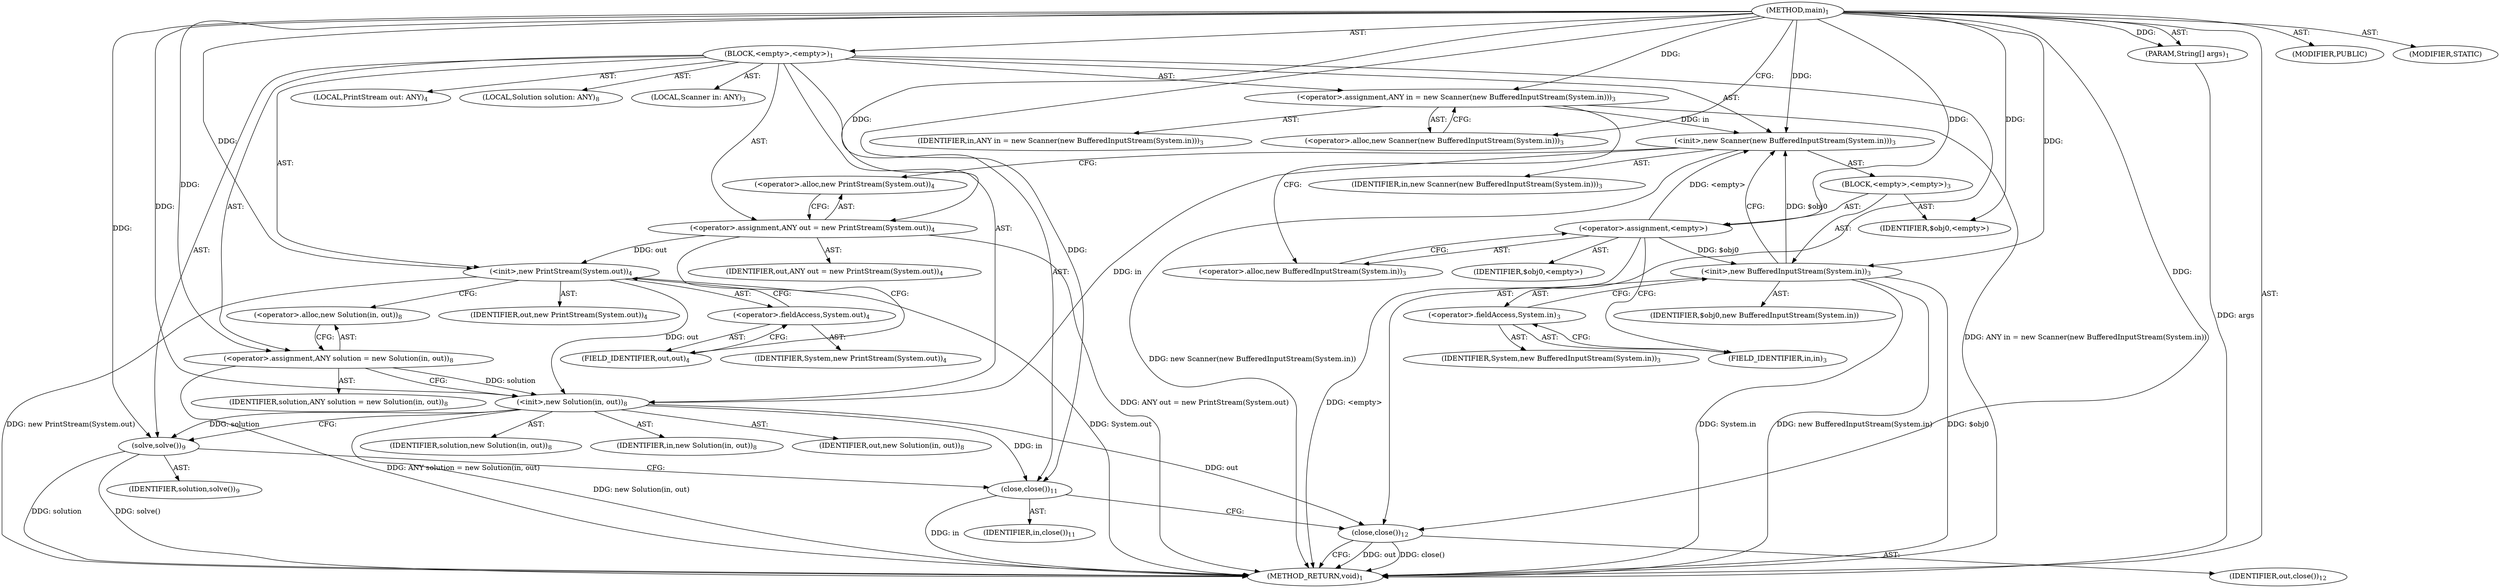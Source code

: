 digraph "main" {  
"23" [label = <(METHOD,main)<SUB>1</SUB>> ]
"24" [label = <(PARAM,String[] args)<SUB>1</SUB>> ]
"25" [label = <(BLOCK,&lt;empty&gt;,&lt;empty&gt;)<SUB>1</SUB>> ]
"4" [label = <(LOCAL,Scanner in: ANY)<SUB>3</SUB>> ]
"26" [label = <(&lt;operator&gt;.assignment,ANY in = new Scanner(new BufferedInputStream(System.in)))<SUB>3</SUB>> ]
"27" [label = <(IDENTIFIER,in,ANY in = new Scanner(new BufferedInputStream(System.in)))<SUB>3</SUB>> ]
"28" [label = <(&lt;operator&gt;.alloc,new Scanner(new BufferedInputStream(System.in)))<SUB>3</SUB>> ]
"29" [label = <(&lt;init&gt;,new Scanner(new BufferedInputStream(System.in)))<SUB>3</SUB>> ]
"3" [label = <(IDENTIFIER,in,new Scanner(new BufferedInputStream(System.in)))<SUB>3</SUB>> ]
"30" [label = <(BLOCK,&lt;empty&gt;,&lt;empty&gt;)<SUB>3</SUB>> ]
"31" [label = <(&lt;operator&gt;.assignment,&lt;empty&gt;)> ]
"32" [label = <(IDENTIFIER,$obj0,&lt;empty&gt;)> ]
"33" [label = <(&lt;operator&gt;.alloc,new BufferedInputStream(System.in))<SUB>3</SUB>> ]
"34" [label = <(&lt;init&gt;,new BufferedInputStream(System.in))<SUB>3</SUB>> ]
"35" [label = <(IDENTIFIER,$obj0,new BufferedInputStream(System.in))> ]
"36" [label = <(&lt;operator&gt;.fieldAccess,System.in)<SUB>3</SUB>> ]
"37" [label = <(IDENTIFIER,System,new BufferedInputStream(System.in))<SUB>3</SUB>> ]
"38" [label = <(FIELD_IDENTIFIER,in,in)<SUB>3</SUB>> ]
"39" [label = <(IDENTIFIER,$obj0,&lt;empty&gt;)> ]
"6" [label = <(LOCAL,PrintStream out: ANY)<SUB>4</SUB>> ]
"40" [label = <(&lt;operator&gt;.assignment,ANY out = new PrintStream(System.out))<SUB>4</SUB>> ]
"41" [label = <(IDENTIFIER,out,ANY out = new PrintStream(System.out))<SUB>4</SUB>> ]
"42" [label = <(&lt;operator&gt;.alloc,new PrintStream(System.out))<SUB>4</SUB>> ]
"43" [label = <(&lt;init&gt;,new PrintStream(System.out))<SUB>4</SUB>> ]
"5" [label = <(IDENTIFIER,out,new PrintStream(System.out))<SUB>4</SUB>> ]
"44" [label = <(&lt;operator&gt;.fieldAccess,System.out)<SUB>4</SUB>> ]
"45" [label = <(IDENTIFIER,System,new PrintStream(System.out))<SUB>4</SUB>> ]
"46" [label = <(FIELD_IDENTIFIER,out,out)<SUB>4</SUB>> ]
"8" [label = <(LOCAL,Solution solution: ANY)<SUB>8</SUB>> ]
"47" [label = <(&lt;operator&gt;.assignment,ANY solution = new Solution(in, out))<SUB>8</SUB>> ]
"48" [label = <(IDENTIFIER,solution,ANY solution = new Solution(in, out))<SUB>8</SUB>> ]
"49" [label = <(&lt;operator&gt;.alloc,new Solution(in, out))<SUB>8</SUB>> ]
"50" [label = <(&lt;init&gt;,new Solution(in, out))<SUB>8</SUB>> ]
"7" [label = <(IDENTIFIER,solution,new Solution(in, out))<SUB>8</SUB>> ]
"51" [label = <(IDENTIFIER,in,new Solution(in, out))<SUB>8</SUB>> ]
"52" [label = <(IDENTIFIER,out,new Solution(in, out))<SUB>8</SUB>> ]
"53" [label = <(solve,solve())<SUB>9</SUB>> ]
"54" [label = <(IDENTIFIER,solution,solve())<SUB>9</SUB>> ]
"55" [label = <(close,close())<SUB>11</SUB>> ]
"56" [label = <(IDENTIFIER,in,close())<SUB>11</SUB>> ]
"57" [label = <(close,close())<SUB>12</SUB>> ]
"58" [label = <(IDENTIFIER,out,close())<SUB>12</SUB>> ]
"59" [label = <(MODIFIER,PUBLIC)> ]
"60" [label = <(MODIFIER,STATIC)> ]
"61" [label = <(METHOD_RETURN,void)<SUB>1</SUB>> ]
  "23" -> "24"  [ label = "AST: "] 
  "23" -> "25"  [ label = "AST: "] 
  "23" -> "59"  [ label = "AST: "] 
  "23" -> "60"  [ label = "AST: "] 
  "23" -> "61"  [ label = "AST: "] 
  "25" -> "4"  [ label = "AST: "] 
  "25" -> "26"  [ label = "AST: "] 
  "25" -> "29"  [ label = "AST: "] 
  "25" -> "6"  [ label = "AST: "] 
  "25" -> "40"  [ label = "AST: "] 
  "25" -> "43"  [ label = "AST: "] 
  "25" -> "8"  [ label = "AST: "] 
  "25" -> "47"  [ label = "AST: "] 
  "25" -> "50"  [ label = "AST: "] 
  "25" -> "53"  [ label = "AST: "] 
  "25" -> "55"  [ label = "AST: "] 
  "25" -> "57"  [ label = "AST: "] 
  "26" -> "27"  [ label = "AST: "] 
  "26" -> "28"  [ label = "AST: "] 
  "29" -> "3"  [ label = "AST: "] 
  "29" -> "30"  [ label = "AST: "] 
  "30" -> "31"  [ label = "AST: "] 
  "30" -> "34"  [ label = "AST: "] 
  "30" -> "39"  [ label = "AST: "] 
  "31" -> "32"  [ label = "AST: "] 
  "31" -> "33"  [ label = "AST: "] 
  "34" -> "35"  [ label = "AST: "] 
  "34" -> "36"  [ label = "AST: "] 
  "36" -> "37"  [ label = "AST: "] 
  "36" -> "38"  [ label = "AST: "] 
  "40" -> "41"  [ label = "AST: "] 
  "40" -> "42"  [ label = "AST: "] 
  "43" -> "5"  [ label = "AST: "] 
  "43" -> "44"  [ label = "AST: "] 
  "44" -> "45"  [ label = "AST: "] 
  "44" -> "46"  [ label = "AST: "] 
  "47" -> "48"  [ label = "AST: "] 
  "47" -> "49"  [ label = "AST: "] 
  "50" -> "7"  [ label = "AST: "] 
  "50" -> "51"  [ label = "AST: "] 
  "50" -> "52"  [ label = "AST: "] 
  "53" -> "54"  [ label = "AST: "] 
  "55" -> "56"  [ label = "AST: "] 
  "57" -> "58"  [ label = "AST: "] 
  "26" -> "33"  [ label = "CFG: "] 
  "29" -> "42"  [ label = "CFG: "] 
  "40" -> "46"  [ label = "CFG: "] 
  "43" -> "49"  [ label = "CFG: "] 
  "47" -> "50"  [ label = "CFG: "] 
  "50" -> "53"  [ label = "CFG: "] 
  "53" -> "55"  [ label = "CFG: "] 
  "55" -> "57"  [ label = "CFG: "] 
  "57" -> "61"  [ label = "CFG: "] 
  "28" -> "26"  [ label = "CFG: "] 
  "42" -> "40"  [ label = "CFG: "] 
  "44" -> "43"  [ label = "CFG: "] 
  "49" -> "47"  [ label = "CFG: "] 
  "31" -> "38"  [ label = "CFG: "] 
  "34" -> "29"  [ label = "CFG: "] 
  "46" -> "44"  [ label = "CFG: "] 
  "33" -> "31"  [ label = "CFG: "] 
  "36" -> "34"  [ label = "CFG: "] 
  "38" -> "36"  [ label = "CFG: "] 
  "23" -> "28"  [ label = "CFG: "] 
  "24" -> "61"  [ label = "DDG: args"] 
  "26" -> "61"  [ label = "DDG: ANY in = new Scanner(new BufferedInputStream(System.in))"] 
  "31" -> "61"  [ label = "DDG: &lt;empty&gt;"] 
  "34" -> "61"  [ label = "DDG: $obj0"] 
  "34" -> "61"  [ label = "DDG: System.in"] 
  "34" -> "61"  [ label = "DDG: new BufferedInputStream(System.in)"] 
  "29" -> "61"  [ label = "DDG: new Scanner(new BufferedInputStream(System.in))"] 
  "40" -> "61"  [ label = "DDG: ANY out = new PrintStream(System.out)"] 
  "43" -> "61"  [ label = "DDG: System.out"] 
  "43" -> "61"  [ label = "DDG: new PrintStream(System.out)"] 
  "47" -> "61"  [ label = "DDG: ANY solution = new Solution(in, out)"] 
  "50" -> "61"  [ label = "DDG: new Solution(in, out)"] 
  "53" -> "61"  [ label = "DDG: solution"] 
  "53" -> "61"  [ label = "DDG: solve()"] 
  "55" -> "61"  [ label = "DDG: in"] 
  "57" -> "61"  [ label = "DDG: out"] 
  "57" -> "61"  [ label = "DDG: close()"] 
  "23" -> "24"  [ label = "DDG: "] 
  "23" -> "26"  [ label = "DDG: "] 
  "23" -> "40"  [ label = "DDG: "] 
  "23" -> "47"  [ label = "DDG: "] 
  "26" -> "29"  [ label = "DDG: in"] 
  "23" -> "29"  [ label = "DDG: "] 
  "31" -> "29"  [ label = "DDG: &lt;empty&gt;"] 
  "34" -> "29"  [ label = "DDG: $obj0"] 
  "40" -> "43"  [ label = "DDG: out"] 
  "23" -> "43"  [ label = "DDG: "] 
  "47" -> "50"  [ label = "DDG: solution"] 
  "23" -> "50"  [ label = "DDG: "] 
  "29" -> "50"  [ label = "DDG: in"] 
  "43" -> "50"  [ label = "DDG: out"] 
  "50" -> "53"  [ label = "DDG: solution"] 
  "23" -> "53"  [ label = "DDG: "] 
  "50" -> "55"  [ label = "DDG: in"] 
  "23" -> "55"  [ label = "DDG: "] 
  "50" -> "57"  [ label = "DDG: out"] 
  "23" -> "57"  [ label = "DDG: "] 
  "23" -> "31"  [ label = "DDG: "] 
  "23" -> "39"  [ label = "DDG: "] 
  "31" -> "34"  [ label = "DDG: $obj0"] 
  "23" -> "34"  [ label = "DDG: "] 
}
